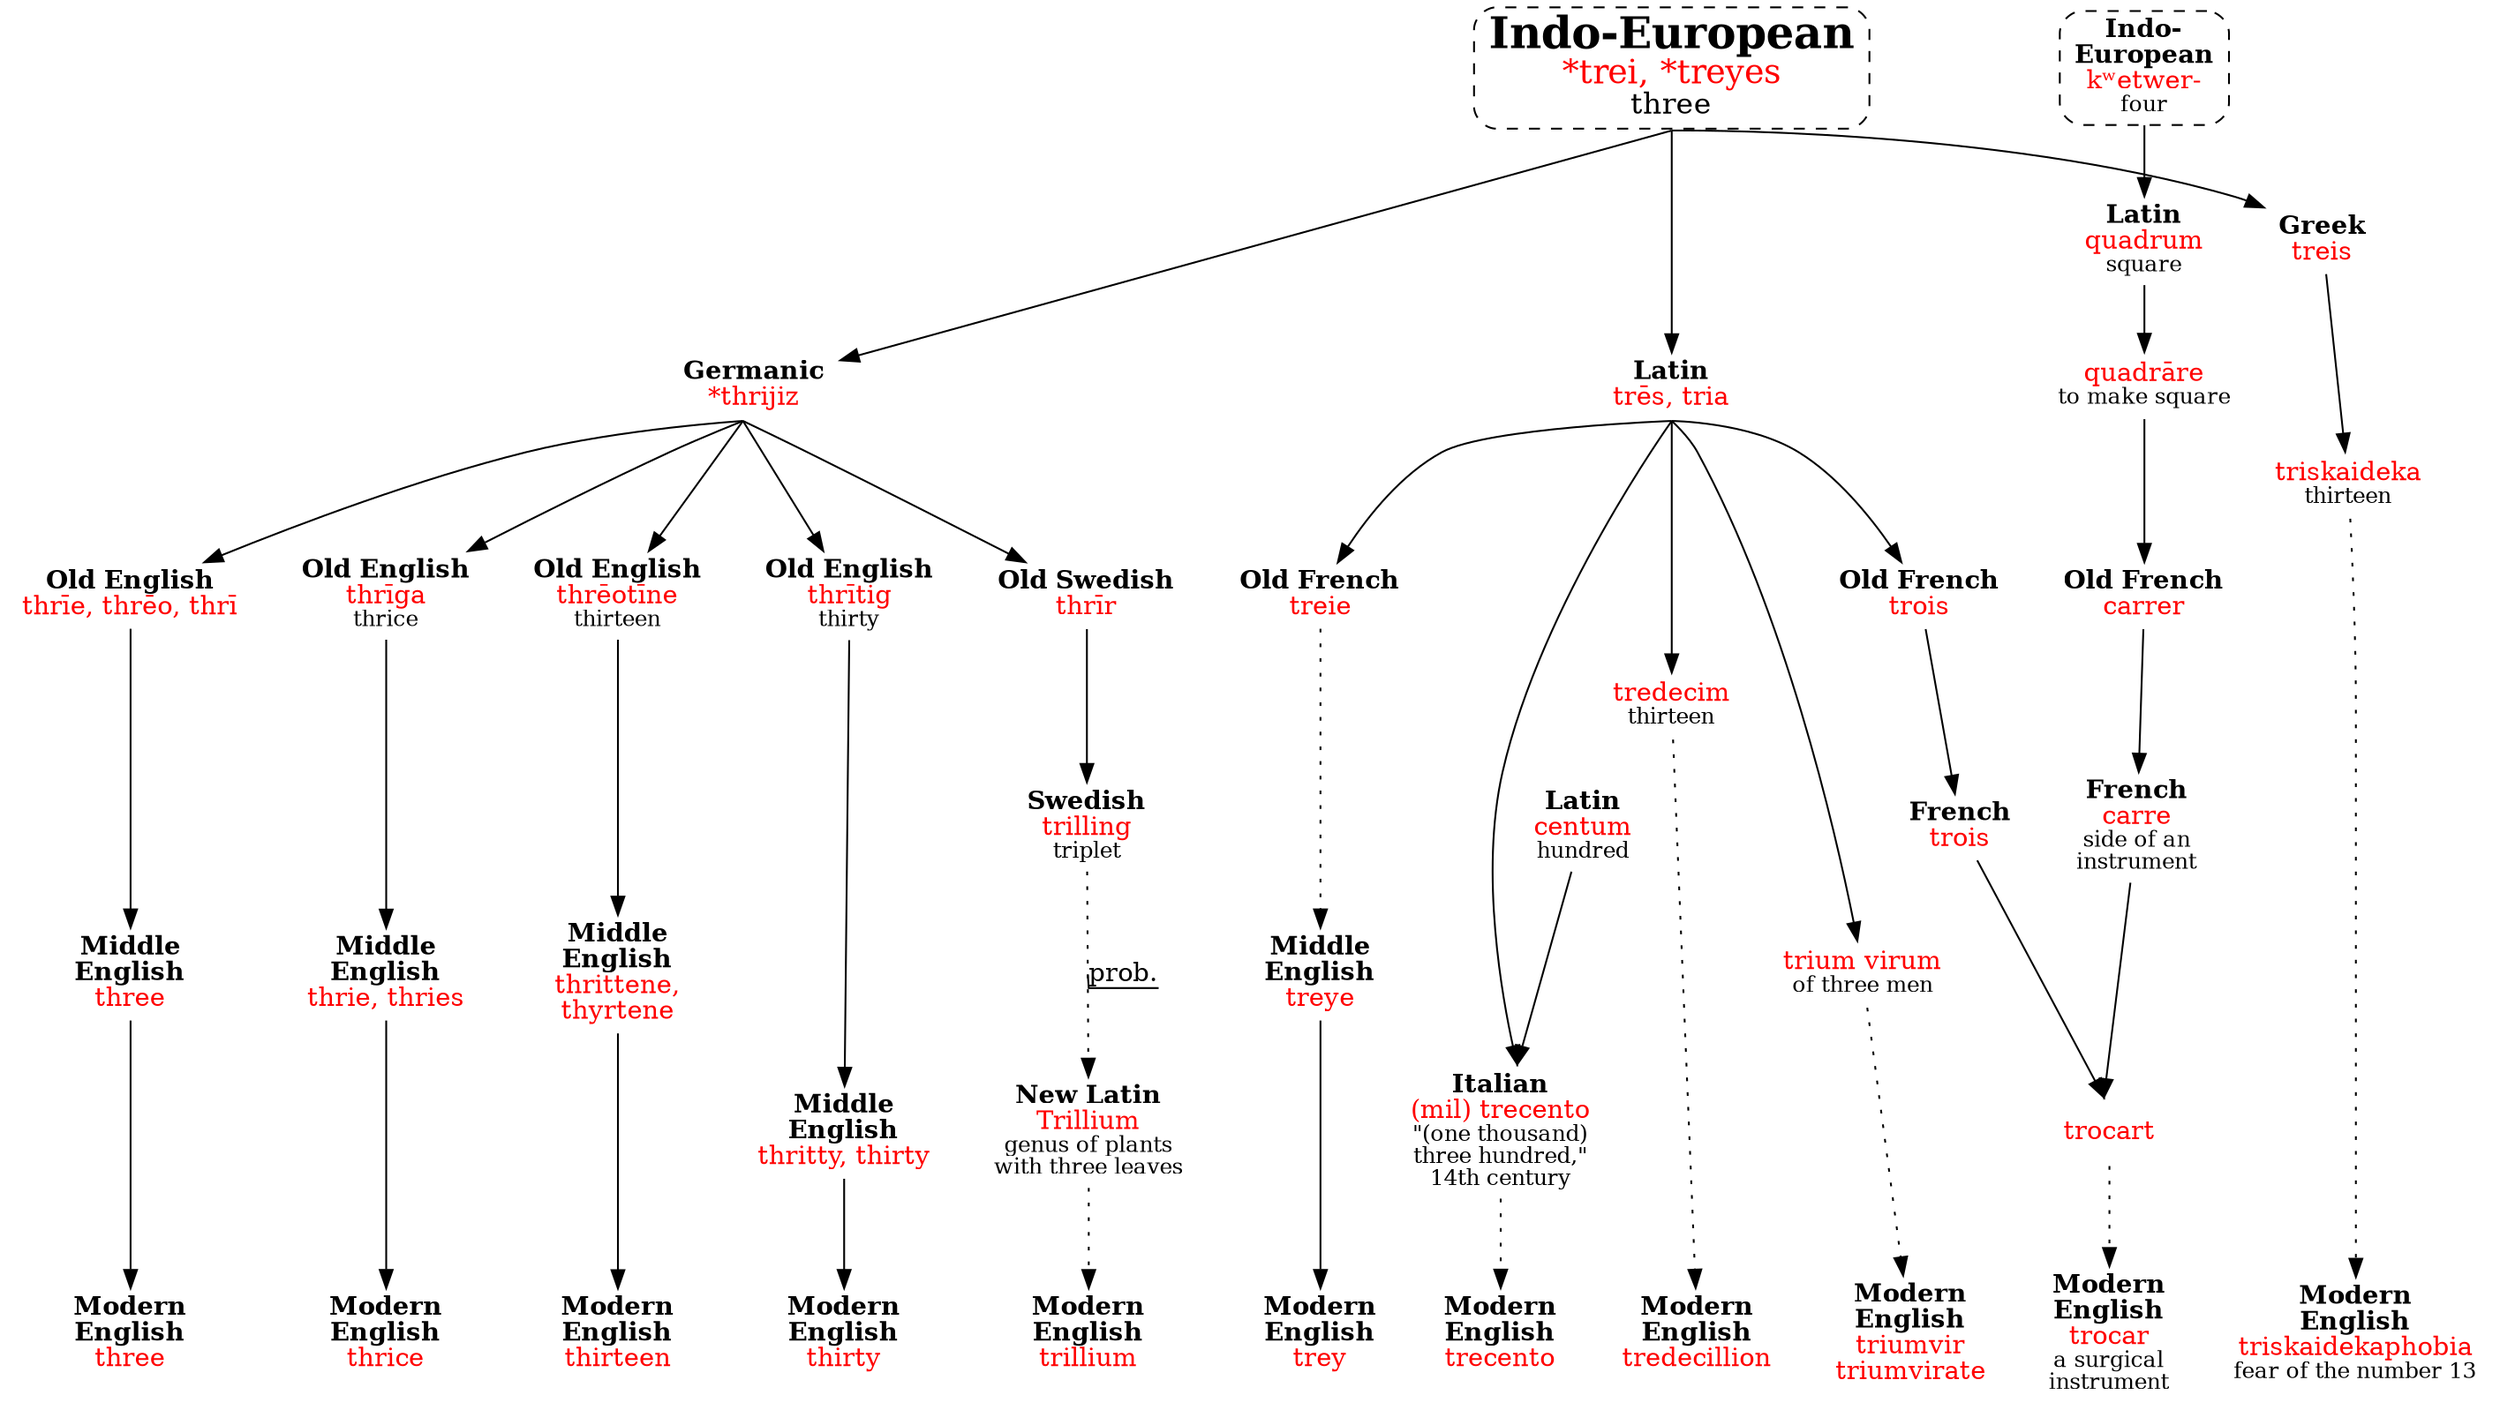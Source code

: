strict digraph {
/* sources: AHD */
node [shape=none]

treiIE [label=<<font point-size="24"><b>Indo-European</b></font><br/><font point-size="18" color="red">*trei, *treyes</font><br/><font point-size="16">three</font>> shape=box style="dashed,rounded" URL="trei-three0.svg" tooltip="Indo-European \"*trei\" three"]

/* dekm 
dekmIE [label=<<b>Indo-<br/>European</b><br/><font color="red">dekm̥</font><br/><font point-size="12">ten</font>> shape=box style="dashed,rounded" URL="dekm-ten.svg"] // not made
kontaIE [label=<<font color="red">-dkōm-tā̆, -kontā̆</font>>]
gintaL [label=<<b>Latin</b><br/><font color="red">-gintā</font><br/><font point-size="12">ten times</font>>]
dekmIE -> kontaIE [sametail=1]
kontaIE -> gintaL
*/

/* Germanic */
thrijizGm [label=<<b>Germanic</b><br/><font color="red">*thrijiz</font>>]
treiIE -> thrijizGm [sametail=1]

/* three */
thriOE [label=<<b>Old English</b><br/><font color="red">thrīe, thrēo, thrī</font>>]
threeME [label=<<b>Middle<br/>English</b><br/><font color="red">three</font>>]
three [label=<<b>Modern<br/>English</b><br/><font color="red">three</font>>]
thrijizGm -> thriOE [sametail=1]
thriOE -> threeME -> three

/* thrice */
thrigaOE [label=<<b>Old English</b><br/><font color="red">thrīga</font><br/><font point-size="12">thrice</font>>]
thrieME [label=<<b>Middle<br/>English</b><br/><font color="red">thrie, thries</font>>]
thrice [label=<<b>Modern<br/>English</b><br/><font color="red">thrice</font>>]
thrijizGm -> thrigaOE [sametail=1]
thrigaOE -> thrieME -> thrice

/* thirteen */
threotineOE [label=<<b>Old English</b><br/><font color="red">thrēotīne</font><br/><font point-size="12">thirteen</font>>]
thyrteneME [label=<<b>Middle<br/>English</b><br/><font color="red">thrittene,<br/>thyrtene</font>>]
thirteen [label=<<b>Modern<br/>English</b><br/><font color="red">thirteen</font>>]
thrijizGm -> threotineOE [sametail=1 samehead=1]
// ADD -TINE FROM DEKM
threotineOE -> thyrteneME -> thirteen

/* thirty */
thritigOE [label=<<b>Old English</b><br/><font color="red">thrītig</font><br/><font point-size="12">thirty</font>>]
thirtyME [label=<<b>Middle<br/>English</b><br/><font color="red">thritty, thirty</font>>]
thirty [label=<<b>Modern<br/>English</b><br/><font color="red">thirty</font>>]
thrijizGm -> thritigOE [sametail=1]
thritigOE -> thirtyME -> thirty

/* trillium */
thrirOS [label=<<b>Old Swedish</b><br/><font color="red">thrīr</font>>]
trillingSw [label=<<b>Swedish</b><br/><font color="red">trilling</font><br/><font point-size="12">triplet</font>>]
trilliumNL [label=<<b>New Latin</b><br/><font color="red">Trillium</font><br/><font point-size="12">genus of plants<br/>with three leaves</font>>]
trillium [label=<<b>Modern<br/>English</b><br/><font color="red">trillium</font>>]
thrijizGm -> thrirOS [sametail=1]
thrirOS -> trillingSw
trillingSw -> trilliumNL [style=dotted label="prob." decorate=true]
trilliumNL -> trillium [style=dotted]

/* Latin */
/* omitted: trammel, trephine (surgical instrument) */
tresL [label=<<b>Latin</b><br/><font color="red">trēs, tria</font>>]
treiIE -> tresL [sametail=1]

/* trey */
treieOF [label=<<b>Old French</b><br/><font color="red">treie</font>>]
treyeME [label=<<b>Middle<br/>English</b><br/><font color="red">treye</font>>]
trey [label=<<b>Modern<br/>English</b><br/><font color="red">trey</font>>]
tresL -> treieOF [sametail=1]
treieOF -> treyeME [style=dotted]
treyeME -> trey

/* trecento */
trecentoI [label=<<b>Italian</b><br/><font color="red">(mil) trecento</font><br/><font point-size="12">"(one thousand)<br/>three hundred,"<br/>14th century</font>>]
// MAKE NODES FOR ITALIAN TRE, CENTO?
trecento [label=<<b>Modern<br/>English</b><br/><font color="red">trecento</font>>]
// ADD DEKM LINK
centumL [label=<<b>Latin</b><br/><font color="red">centum</font><br/><font point-size="12">hundred</font>>]
tresL -> trecentoI [sametail=1 samehead=1]
centumL -> trecentoI [samehead=1]
trecentoI -> trecento [style=dotted weight=2]

/* tredecillion */
tredecimL [label=<<font color="red">tredecim</font><br/><font point-size="12">thirteen</font>>]
tredecillion [label=<<b>Modern<br/>English</b><br/><font color="red">tredecillion</font>>]
// ADD DEKM LINK
tresL -> tredecimL [sametail=1]
tredecimL -> tredecillion [style=dotted]

/* triumvir, triumvirate */
triumvirumL [label=<<font color="red">trium virum</font><br/><font point-size="12">of three men</font>>]
triumvir [label=<<b>Modern<br/>English</b><br/><font color="red">triumvir<br/>triumvirate</font>>]
tresL -> triumvirumL [sametail=1]
triumvirumL -> triumvir [style=dotted]

/* trocar */
troisOF [label=<<b>Old French</b><br/><font color="red">trois</font>>]
troisF [label=<<b>French</b><br/><font color="red">trois</font>>]
tresL -> troisOF [sametail=1]
troisOF -> troisF
kwetwerIE [label=<<b>Indo-<br/>European</b><br/><font color="red">kʷetwer-</font><br/><font point-size="12">four</font>> shape=box style="dashed,rounded" URL="kwetwer-four2.svg"]
quadrumL [label=<<b>Latin</b><br/><font color="red">quadrum</font><br/><font point-size="12">square</font>>]
quadrareL [label=<<font color="red">quadrāre</font><br/><font point-size="12">to make square</font>>]
carrerOF [label=<<b>Old French</b><br/><font color="red">carrer</font>>]
carreF [label=<<b>French</b><br/><font color="red">carre</font><br/><font point-size="12">side of an<br/>instrument</font>>]
kwetwerIE -> quadrumL -> quadrareL -> carrerOF -> carreF
trocartF [label=<<font color="red">trocart</font>>]
trocar [label=<<b>Modern<br/>English</b><br/><font color="red">trocar</font><br/><font point-size="12">a surgical<br/>instrument</font>>]
{ troisF carreF } -> trocartF [samehead=1]
trocartF -> trocar [style=dotted]

/* triskaidekaphobia */
treisG [label=<<b>Greek</b><br/><font color="red">treis</font>>]
triskaidekaG [label=<<font color="red">triskaideka</font><br/><font point-size="12">thirteen</font>>]
// ADD LINK TO DEKA
triskaidekaphobia [label=<<b>Modern<br/>English</b><br/><font color="red">triskaidekaphobia</font><br/><font point-size="12">fear of the number 13</font>>]
treiIE -> treisG [sametail=1]
treisG -> triskaidekaG
triskaidekaG -> triskaidekaphobia [style=dotted]

{ rank=sink three thrice thirteen thirty trillium trey trecento tredecillion triumvir trocar triskaidekaphobia }
{ rank=source treiIE kwetwerIE }
{ rank=same }
}